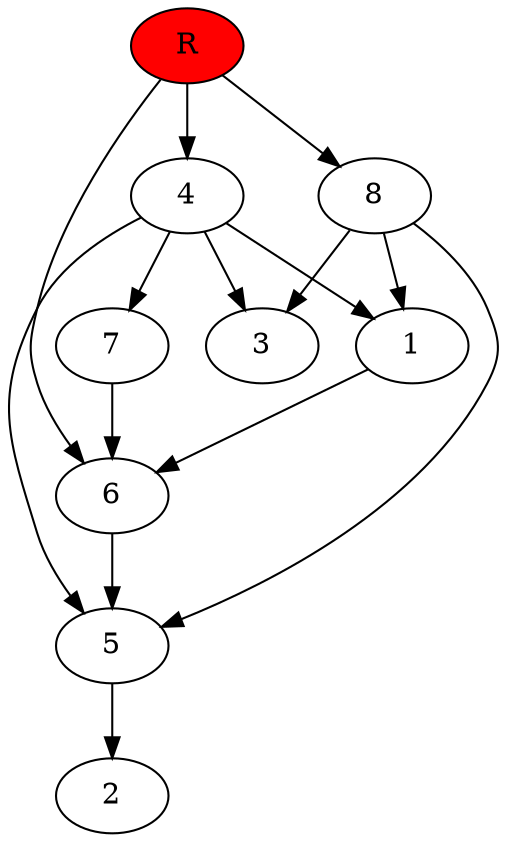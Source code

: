digraph prb746 {
	1
	2
	3
	4
	5
	6
	7
	8
	R [fillcolor="#ff0000" style=filled]
	1 -> 6
	4 -> 1
	4 -> 3
	4 -> 5
	4 -> 7
	5 -> 2
	6 -> 5
	7 -> 6
	8 -> 1
	8 -> 3
	8 -> 5
	R -> 4
	R -> 6
	R -> 8
}

